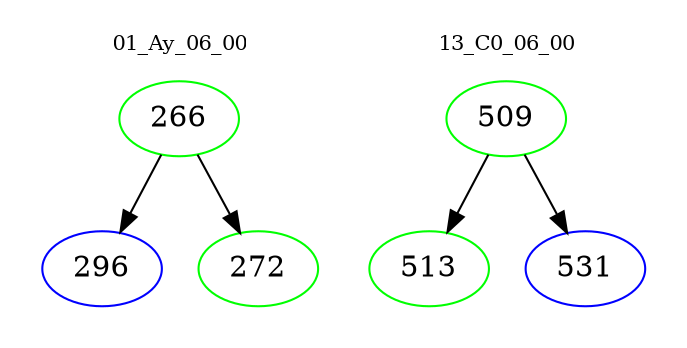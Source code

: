 digraph{
subgraph cluster_0 {
color = white
label = "01_Ay_06_00";
fontsize=10;
T0_266 [label="266", color="green"]
T0_266 -> T0_296 [color="black"]
T0_296 [label="296", color="blue"]
T0_266 -> T0_272 [color="black"]
T0_272 [label="272", color="green"]
}
subgraph cluster_1 {
color = white
label = "13_C0_06_00";
fontsize=10;
T1_509 [label="509", color="green"]
T1_509 -> T1_513 [color="black"]
T1_513 [label="513", color="green"]
T1_509 -> T1_531 [color="black"]
T1_531 [label="531", color="blue"]
}
}
